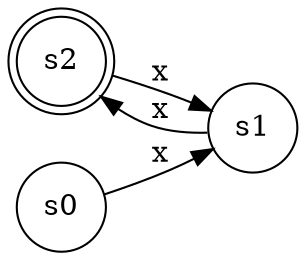 digraph finite_state_machine {
	rankdir=LR;
	size="18,5"
	node [shape = doublecircle]; s2;
	node [shape = circle];
	s0 -> s1 [ label = "x" ];
	s1 -> s2 [ label = "x" ];
	s2 -> s1 [ label = "x" ];
}
